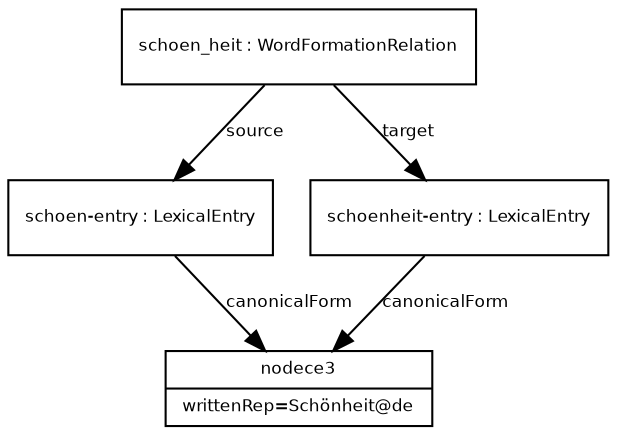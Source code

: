 digraph G {
  fontname = "Bitstream Vera Sans"
    fontsize = 8

    node [
      fontname = "Bitstream Vera Sans"
      fontsize = 8
      shape = "record"
    ]

    edge [
      fontname = "Bitstream Vera Sans"
      fontsize = 8
    ]
 
nodece3 [ label="{nodece3|writtenRep=schön@de}" ]
schoenentry -> nodece3 [ label="canonicalForm" ] 
schoenentry [ label="{schoen-entry : LexicalEntry}" ]
schoen_heit -> schoenentry [ label="source" ] 
nodece3 [ label="{nodece3|writtenRep=Schönheit@de}" ]
schoenheitentry -> nodece3 [ label="canonicalForm" ] 
schoenheitentry [ label="{schoenheit-entry : LexicalEntry}" ]
schoen_heit -> schoenheitentry [ label="target" ] 
schoen_heit [ label="{schoen_heit : WordFormationRelation}" ]
}
